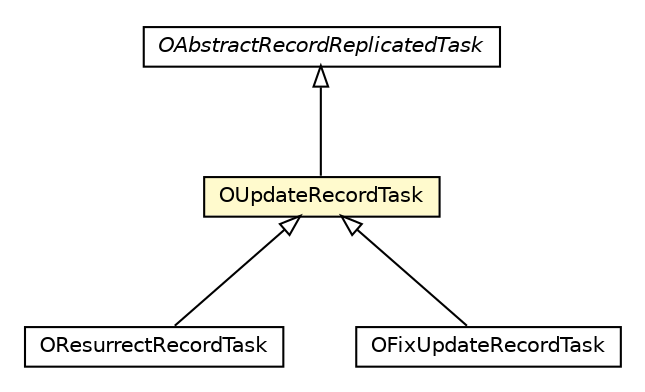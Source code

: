 #!/usr/local/bin/dot
#
# Class diagram 
# Generated by UMLGraph version R5_6-24-gf6e263 (http://www.umlgraph.org/)
#

digraph G {
	edge [fontname="Helvetica",fontsize=10,labelfontname="Helvetica",labelfontsize=10];
	node [fontname="Helvetica",fontsize=10,shape=plaintext];
	nodesep=0.25;
	ranksep=0.5;
	// com.orientechnologies.orient.server.distributed.task.OAbstractRecordReplicatedTask
	c4317952 [label=<<table title="com.orientechnologies.orient.server.distributed.task.OAbstractRecordReplicatedTask" border="0" cellborder="1" cellspacing="0" cellpadding="2" port="p" href="../../task/OAbstractRecordReplicatedTask.html">
		<tr><td><table border="0" cellspacing="0" cellpadding="1">
<tr><td align="center" balign="center"><font face="Helvetica-Oblique"> OAbstractRecordReplicatedTask </font></td></tr>
		</table></td></tr>
		</table>>, URL="../../task/OAbstractRecordReplicatedTask.html", fontname="Helvetica", fontcolor="black", fontsize=10.0];
	// com.orientechnologies.orient.server.distributed.impl.task.OResurrectRecordTask
	c4318208 [label=<<table title="com.orientechnologies.orient.server.distributed.impl.task.OResurrectRecordTask" border="0" cellborder="1" cellspacing="0" cellpadding="2" port="p" href="./OResurrectRecordTask.html">
		<tr><td><table border="0" cellspacing="0" cellpadding="1">
<tr><td align="center" balign="center"> OResurrectRecordTask </td></tr>
		</table></td></tr>
		</table>>, URL="./OResurrectRecordTask.html", fontname="Helvetica", fontcolor="black", fontsize=10.0];
	// com.orientechnologies.orient.server.distributed.impl.task.OUpdateRecordTask
	c4318224 [label=<<table title="com.orientechnologies.orient.server.distributed.impl.task.OUpdateRecordTask" border="0" cellborder="1" cellspacing="0" cellpadding="2" port="p" bgcolor="lemonChiffon" href="./OUpdateRecordTask.html">
		<tr><td><table border="0" cellspacing="0" cellpadding="1">
<tr><td align="center" balign="center"> OUpdateRecordTask </td></tr>
		</table></td></tr>
		</table>>, URL="./OUpdateRecordTask.html", fontname="Helvetica", fontcolor="black", fontsize=10.0];
	// com.orientechnologies.orient.server.distributed.impl.task.OFixUpdateRecordTask
	c4318227 [label=<<table title="com.orientechnologies.orient.server.distributed.impl.task.OFixUpdateRecordTask" border="0" cellborder="1" cellspacing="0" cellpadding="2" port="p" href="./OFixUpdateRecordTask.html">
		<tr><td><table border="0" cellspacing="0" cellpadding="1">
<tr><td align="center" balign="center"> OFixUpdateRecordTask </td></tr>
		</table></td></tr>
		</table>>, URL="./OFixUpdateRecordTask.html", fontname="Helvetica", fontcolor="black", fontsize=10.0];
	//com.orientechnologies.orient.server.distributed.impl.task.OResurrectRecordTask extends com.orientechnologies.orient.server.distributed.impl.task.OUpdateRecordTask
	c4318224:p -> c4318208:p [dir=back,arrowtail=empty];
	//com.orientechnologies.orient.server.distributed.impl.task.OUpdateRecordTask extends com.orientechnologies.orient.server.distributed.task.OAbstractRecordReplicatedTask
	c4317952:p -> c4318224:p [dir=back,arrowtail=empty];
	//com.orientechnologies.orient.server.distributed.impl.task.OFixUpdateRecordTask extends com.orientechnologies.orient.server.distributed.impl.task.OUpdateRecordTask
	c4318224:p -> c4318227:p [dir=back,arrowtail=empty];
}

